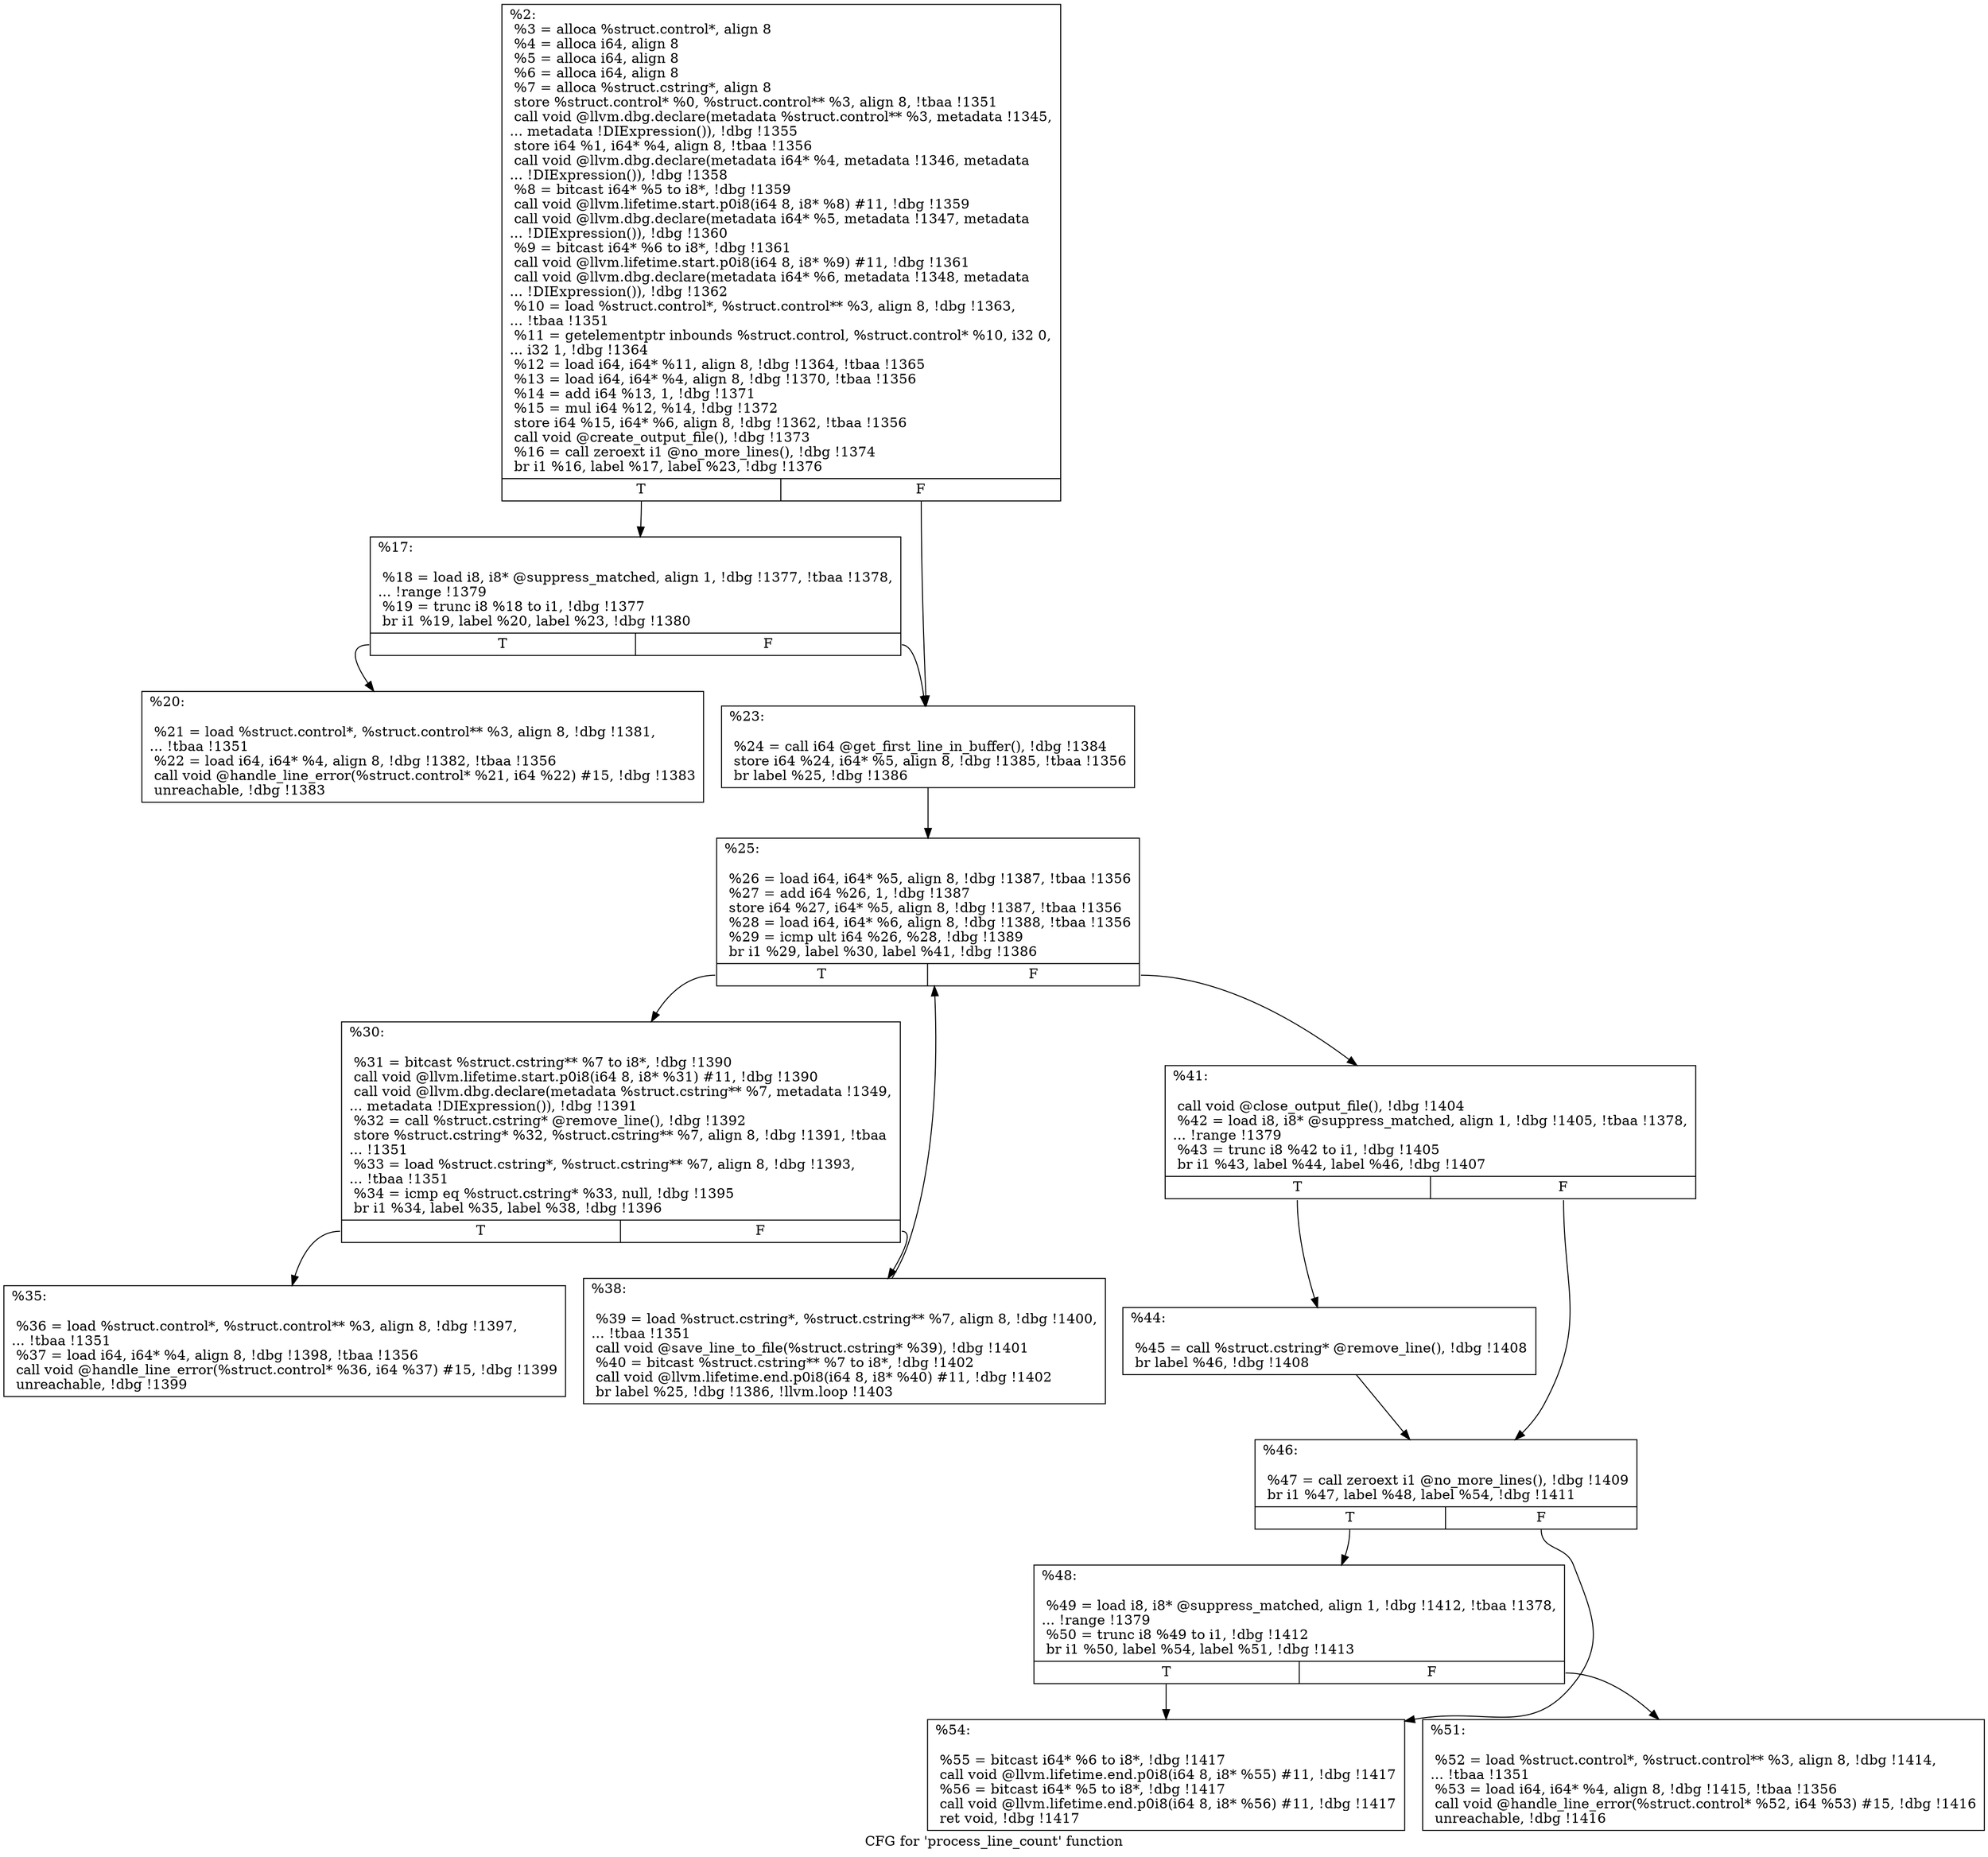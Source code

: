 digraph "CFG for 'process_line_count' function" {
	label="CFG for 'process_line_count' function";

	Node0x13383a0 [shape=record,label="{%2:\l  %3 = alloca %struct.control*, align 8\l  %4 = alloca i64, align 8\l  %5 = alloca i64, align 8\l  %6 = alloca i64, align 8\l  %7 = alloca %struct.cstring*, align 8\l  store %struct.control* %0, %struct.control** %3, align 8, !tbaa !1351\l  call void @llvm.dbg.declare(metadata %struct.control** %3, metadata !1345,\l... metadata !DIExpression()), !dbg !1355\l  store i64 %1, i64* %4, align 8, !tbaa !1356\l  call void @llvm.dbg.declare(metadata i64* %4, metadata !1346, metadata\l... !DIExpression()), !dbg !1358\l  %8 = bitcast i64* %5 to i8*, !dbg !1359\l  call void @llvm.lifetime.start.p0i8(i64 8, i8* %8) #11, !dbg !1359\l  call void @llvm.dbg.declare(metadata i64* %5, metadata !1347, metadata\l... !DIExpression()), !dbg !1360\l  %9 = bitcast i64* %6 to i8*, !dbg !1361\l  call void @llvm.lifetime.start.p0i8(i64 8, i8* %9) #11, !dbg !1361\l  call void @llvm.dbg.declare(metadata i64* %6, metadata !1348, metadata\l... !DIExpression()), !dbg !1362\l  %10 = load %struct.control*, %struct.control** %3, align 8, !dbg !1363,\l... !tbaa !1351\l  %11 = getelementptr inbounds %struct.control, %struct.control* %10, i32 0,\l... i32 1, !dbg !1364\l  %12 = load i64, i64* %11, align 8, !dbg !1364, !tbaa !1365\l  %13 = load i64, i64* %4, align 8, !dbg !1370, !tbaa !1356\l  %14 = add i64 %13, 1, !dbg !1371\l  %15 = mul i64 %12, %14, !dbg !1372\l  store i64 %15, i64* %6, align 8, !dbg !1362, !tbaa !1356\l  call void @create_output_file(), !dbg !1373\l  %16 = call zeroext i1 @no_more_lines(), !dbg !1374\l  br i1 %16, label %17, label %23, !dbg !1376\l|{<s0>T|<s1>F}}"];
	Node0x13383a0:s0 -> Node0x1342550;
	Node0x13383a0:s1 -> Node0x13425f0;
	Node0x1342550 [shape=record,label="{%17:\l\l  %18 = load i8, i8* @suppress_matched, align 1, !dbg !1377, !tbaa !1378,\l... !range !1379\l  %19 = trunc i8 %18 to i1, !dbg !1377\l  br i1 %19, label %20, label %23, !dbg !1380\l|{<s0>T|<s1>F}}"];
	Node0x1342550:s0 -> Node0x13425a0;
	Node0x1342550:s1 -> Node0x13425f0;
	Node0x13425a0 [shape=record,label="{%20:\l\l  %21 = load %struct.control*, %struct.control** %3, align 8, !dbg !1381,\l... !tbaa !1351\l  %22 = load i64, i64* %4, align 8, !dbg !1382, !tbaa !1356\l  call void @handle_line_error(%struct.control* %21, i64 %22) #15, !dbg !1383\l  unreachable, !dbg !1383\l}"];
	Node0x13425f0 [shape=record,label="{%23:\l\l  %24 = call i64 @get_first_line_in_buffer(), !dbg !1384\l  store i64 %24, i64* %5, align 8, !dbg !1385, !tbaa !1356\l  br label %25, !dbg !1386\l}"];
	Node0x13425f0 -> Node0x1342640;
	Node0x1342640 [shape=record,label="{%25:\l\l  %26 = load i64, i64* %5, align 8, !dbg !1387, !tbaa !1356\l  %27 = add i64 %26, 1, !dbg !1387\l  store i64 %27, i64* %5, align 8, !dbg !1387, !tbaa !1356\l  %28 = load i64, i64* %6, align 8, !dbg !1388, !tbaa !1356\l  %29 = icmp ult i64 %26, %28, !dbg !1389\l  br i1 %29, label %30, label %41, !dbg !1386\l|{<s0>T|<s1>F}}"];
	Node0x1342640:s0 -> Node0x1342690;
	Node0x1342640:s1 -> Node0x1342780;
	Node0x1342690 [shape=record,label="{%30:\l\l  %31 = bitcast %struct.cstring** %7 to i8*, !dbg !1390\l  call void @llvm.lifetime.start.p0i8(i64 8, i8* %31) #11, !dbg !1390\l  call void @llvm.dbg.declare(metadata %struct.cstring** %7, metadata !1349,\l... metadata !DIExpression()), !dbg !1391\l  %32 = call %struct.cstring* @remove_line(), !dbg !1392\l  store %struct.cstring* %32, %struct.cstring** %7, align 8, !dbg !1391, !tbaa\l... !1351\l  %33 = load %struct.cstring*, %struct.cstring** %7, align 8, !dbg !1393,\l... !tbaa !1351\l  %34 = icmp eq %struct.cstring* %33, null, !dbg !1395\l  br i1 %34, label %35, label %38, !dbg !1396\l|{<s0>T|<s1>F}}"];
	Node0x1342690:s0 -> Node0x13426e0;
	Node0x1342690:s1 -> Node0x1342730;
	Node0x13426e0 [shape=record,label="{%35:\l\l  %36 = load %struct.control*, %struct.control** %3, align 8, !dbg !1397,\l... !tbaa !1351\l  %37 = load i64, i64* %4, align 8, !dbg !1398, !tbaa !1356\l  call void @handle_line_error(%struct.control* %36, i64 %37) #15, !dbg !1399\l  unreachable, !dbg !1399\l}"];
	Node0x1342730 [shape=record,label="{%38:\l\l  %39 = load %struct.cstring*, %struct.cstring** %7, align 8, !dbg !1400,\l... !tbaa !1351\l  call void @save_line_to_file(%struct.cstring* %39), !dbg !1401\l  %40 = bitcast %struct.cstring** %7 to i8*, !dbg !1402\l  call void @llvm.lifetime.end.p0i8(i64 8, i8* %40) #11, !dbg !1402\l  br label %25, !dbg !1386, !llvm.loop !1403\l}"];
	Node0x1342730 -> Node0x1342640;
	Node0x1342780 [shape=record,label="{%41:\l\l  call void @close_output_file(), !dbg !1404\l  %42 = load i8, i8* @suppress_matched, align 1, !dbg !1405, !tbaa !1378,\l... !range !1379\l  %43 = trunc i8 %42 to i1, !dbg !1405\l  br i1 %43, label %44, label %46, !dbg !1407\l|{<s0>T|<s1>F}}"];
	Node0x1342780:s0 -> Node0x13427d0;
	Node0x1342780:s1 -> Node0x1342820;
	Node0x13427d0 [shape=record,label="{%44:\l\l  %45 = call %struct.cstring* @remove_line(), !dbg !1408\l  br label %46, !dbg !1408\l}"];
	Node0x13427d0 -> Node0x1342820;
	Node0x1342820 [shape=record,label="{%46:\l\l  %47 = call zeroext i1 @no_more_lines(), !dbg !1409\l  br i1 %47, label %48, label %54, !dbg !1411\l|{<s0>T|<s1>F}}"];
	Node0x1342820:s0 -> Node0x1342870;
	Node0x1342820:s1 -> Node0x1342910;
	Node0x1342870 [shape=record,label="{%48:\l\l  %49 = load i8, i8* @suppress_matched, align 1, !dbg !1412, !tbaa !1378,\l... !range !1379\l  %50 = trunc i8 %49 to i1, !dbg !1412\l  br i1 %50, label %54, label %51, !dbg !1413\l|{<s0>T|<s1>F}}"];
	Node0x1342870:s0 -> Node0x1342910;
	Node0x1342870:s1 -> Node0x13428c0;
	Node0x13428c0 [shape=record,label="{%51:\l\l  %52 = load %struct.control*, %struct.control** %3, align 8, !dbg !1414,\l... !tbaa !1351\l  %53 = load i64, i64* %4, align 8, !dbg !1415, !tbaa !1356\l  call void @handle_line_error(%struct.control* %52, i64 %53) #15, !dbg !1416\l  unreachable, !dbg !1416\l}"];
	Node0x1342910 [shape=record,label="{%54:\l\l  %55 = bitcast i64* %6 to i8*, !dbg !1417\l  call void @llvm.lifetime.end.p0i8(i64 8, i8* %55) #11, !dbg !1417\l  %56 = bitcast i64* %5 to i8*, !dbg !1417\l  call void @llvm.lifetime.end.p0i8(i64 8, i8* %56) #11, !dbg !1417\l  ret void, !dbg !1417\l}"];
}
